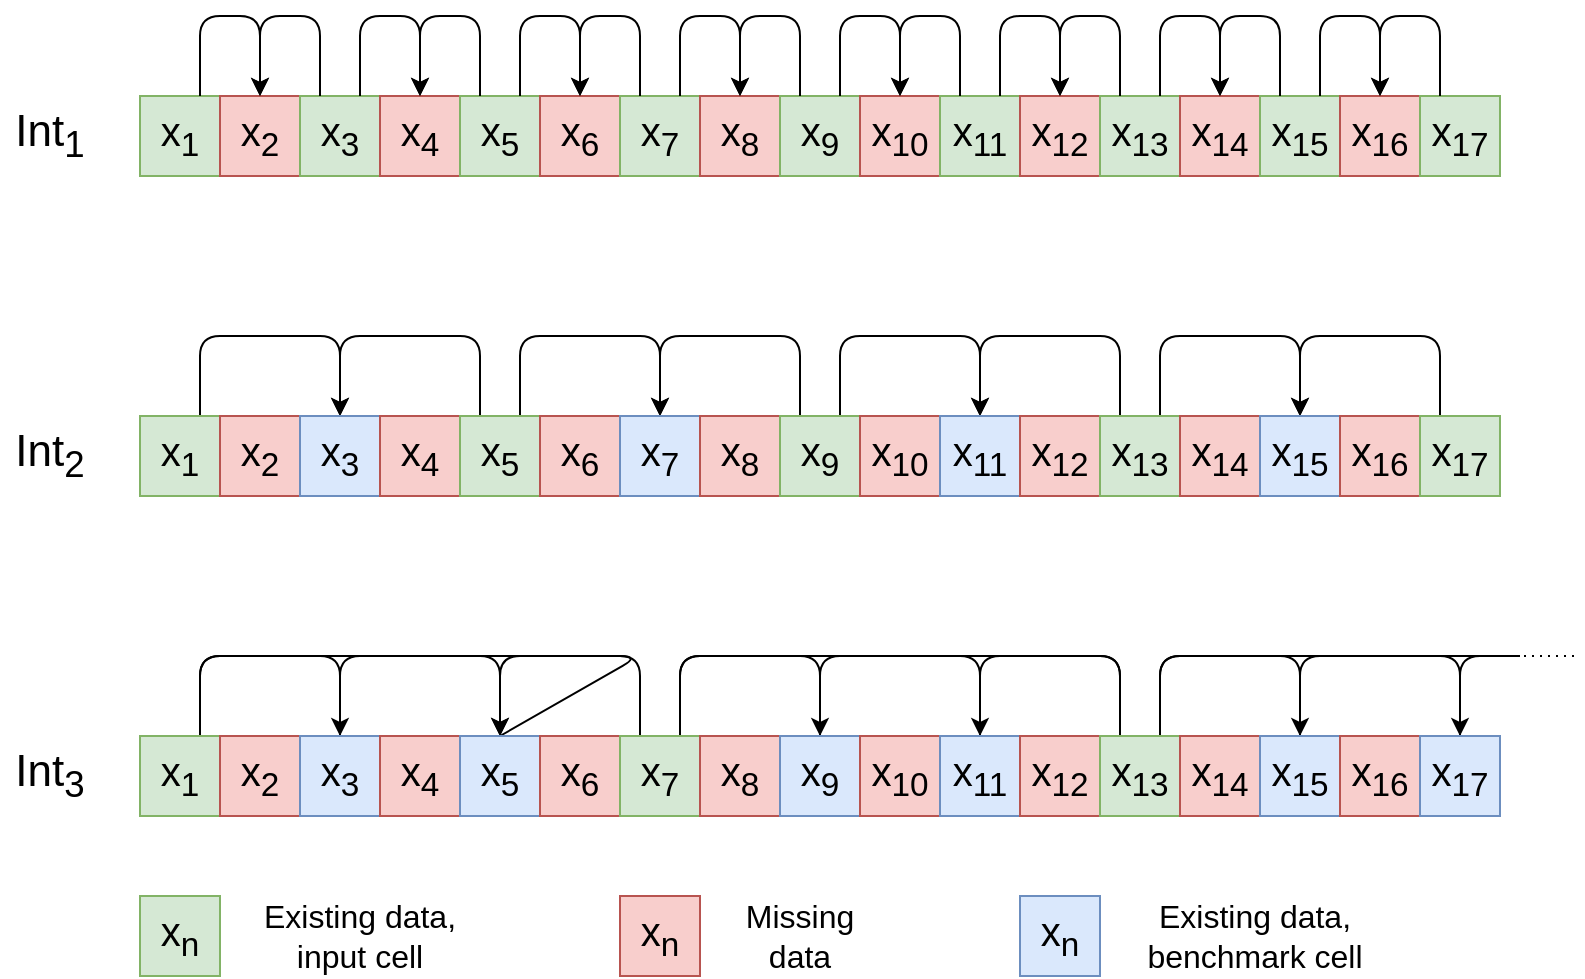 <mxfile version="13.8.6" type="github">
  <diagram id="dp9czsK7ot9Na1DZZS66" name="Page-1">
    <mxGraphModel dx="1185" dy="736" grid="1" gridSize="10" guides="1" tooltips="1" connect="1" arrows="1" fold="1" page="1" pageScale="1" pageWidth="850" pageHeight="1100" math="0" shadow="0">
      <root>
        <mxCell id="0" />
        <mxCell id="1" parent="0" />
        <mxCell id="3GAu-c_WU69IqrAmxZl3-1" value="&lt;font style=&quot;font-size: 20px&quot;&gt;x&lt;sub&gt;1&lt;/sub&gt;&lt;/font&gt;" style="rounded=0;whiteSpace=wrap;html=1;fillColor=#d5e8d4;strokeColor=#82b366;" parent="1" vertex="1">
          <mxGeometry x="80" y="80" width="40" height="40" as="geometry" />
        </mxCell>
        <mxCell id="3GAu-c_WU69IqrAmxZl3-2" value="&lt;font style=&quot;font-size: 20px&quot;&gt;x&lt;sub&gt;2&lt;/sub&gt;&lt;/font&gt;" style="rounded=0;whiteSpace=wrap;html=1;fillColor=#f8cecc;strokeColor=#b85450;" parent="1" vertex="1">
          <mxGeometry x="120" y="80" width="40" height="40" as="geometry" />
        </mxCell>
        <mxCell id="3GAu-c_WU69IqrAmxZl3-3" value="&lt;font style=&quot;font-size: 20px&quot;&gt;x&lt;sub&gt;3&lt;/sub&gt;&lt;/font&gt;" style="rounded=0;whiteSpace=wrap;html=1;fillColor=#d5e8d4;strokeColor=#82b366;" parent="1" vertex="1">
          <mxGeometry x="160" y="80" width="40" height="40" as="geometry" />
        </mxCell>
        <mxCell id="3GAu-c_WU69IqrAmxZl3-4" value="&lt;font style=&quot;font-size: 20px&quot;&gt;x&lt;sub&gt;4&lt;/sub&gt;&lt;/font&gt;" style="rounded=0;whiteSpace=wrap;html=1;fillColor=#f8cecc;strokeColor=#b85450;" parent="1" vertex="1">
          <mxGeometry x="200" y="80" width="40" height="40" as="geometry" />
        </mxCell>
        <mxCell id="3GAu-c_WU69IqrAmxZl3-5" value="&lt;font style=&quot;font-size: 20px&quot;&gt;x&lt;sub&gt;5&lt;/sub&gt;&lt;/font&gt;" style="rounded=0;whiteSpace=wrap;html=1;fillColor=#d5e8d4;strokeColor=#82b366;" parent="1" vertex="1">
          <mxGeometry x="240" y="80" width="40" height="40" as="geometry" />
        </mxCell>
        <mxCell id="3GAu-c_WU69IqrAmxZl3-6" value="&lt;font style=&quot;font-size: 20px&quot;&gt;x&lt;sub&gt;6&lt;/sub&gt;&lt;/font&gt;" style="rounded=0;whiteSpace=wrap;html=1;fillColor=#f8cecc;strokeColor=#b85450;" parent="1" vertex="1">
          <mxGeometry x="280" y="80" width="40" height="40" as="geometry" />
        </mxCell>
        <mxCell id="3GAu-c_WU69IqrAmxZl3-7" value="&lt;font style=&quot;font-size: 20px&quot;&gt;x&lt;sub&gt;7&lt;/sub&gt;&lt;/font&gt;" style="rounded=0;whiteSpace=wrap;html=1;fillColor=#d5e8d4;strokeColor=#82b366;" parent="1" vertex="1">
          <mxGeometry x="320" y="80" width="40" height="40" as="geometry" />
        </mxCell>
        <mxCell id="3GAu-c_WU69IqrAmxZl3-8" value="&lt;font style=&quot;font-size: 20px&quot;&gt;x&lt;sub&gt;8&lt;/sub&gt;&lt;/font&gt;" style="rounded=0;whiteSpace=wrap;html=1;fillColor=#f8cecc;strokeColor=#b85450;" parent="1" vertex="1">
          <mxGeometry x="360" y="80" width="40" height="40" as="geometry" />
        </mxCell>
        <mxCell id="3GAu-c_WU69IqrAmxZl3-9" value="&lt;font style=&quot;font-size: 20px&quot;&gt;x&lt;sub&gt;9&lt;/sub&gt;&lt;/font&gt;" style="rounded=0;whiteSpace=wrap;html=1;fillColor=#d5e8d4;strokeColor=#82b366;" parent="1" vertex="1">
          <mxGeometry x="400" y="80" width="40" height="40" as="geometry" />
        </mxCell>
        <mxCell id="3GAu-c_WU69IqrAmxZl3-10" value="&lt;font style=&quot;font-size: 20px&quot;&gt;x&lt;sub&gt;10&lt;/sub&gt;&lt;/font&gt;" style="rounded=0;whiteSpace=wrap;html=1;fillColor=#f8cecc;strokeColor=#b85450;" parent="1" vertex="1">
          <mxGeometry x="440" y="80" width="40" height="40" as="geometry" />
        </mxCell>
        <mxCell id="3GAu-c_WU69IqrAmxZl3-11" value="&lt;font style=&quot;font-size: 20px&quot;&gt;x&lt;sub&gt;11&lt;/sub&gt;&lt;/font&gt;" style="rounded=0;whiteSpace=wrap;html=1;fillColor=#d5e8d4;strokeColor=#82b366;" parent="1" vertex="1">
          <mxGeometry x="480" y="80" width="40" height="40" as="geometry" />
        </mxCell>
        <mxCell id="3GAu-c_WU69IqrAmxZl3-12" value="&lt;font style=&quot;font-size: 20px&quot;&gt;x&lt;sub&gt;12&lt;/sub&gt;&lt;/font&gt;" style="rounded=0;whiteSpace=wrap;html=1;fillColor=#f8cecc;strokeColor=#b85450;" parent="1" vertex="1">
          <mxGeometry x="520" y="80" width="40" height="40" as="geometry" />
        </mxCell>
        <mxCell id="3GAu-c_WU69IqrAmxZl3-13" value="&lt;font style=&quot;font-size: 20px&quot;&gt;x&lt;sub&gt;13&lt;/sub&gt;&lt;/font&gt;" style="rounded=0;whiteSpace=wrap;html=1;fillColor=#d5e8d4;strokeColor=#82b366;" parent="1" vertex="1">
          <mxGeometry x="560" y="80" width="40" height="40" as="geometry" />
        </mxCell>
        <mxCell id="3GAu-c_WU69IqrAmxZl3-14" value="&lt;font style=&quot;font-size: 20px&quot;&gt;x&lt;sub&gt;14&lt;/sub&gt;&lt;/font&gt;" style="rounded=0;whiteSpace=wrap;html=1;fillColor=#f8cecc;strokeColor=#b85450;" parent="1" vertex="1">
          <mxGeometry x="600" y="80" width="40" height="40" as="geometry" />
        </mxCell>
        <mxCell id="3GAu-c_WU69IqrAmxZl3-15" value="&lt;font style=&quot;font-size: 20px&quot;&gt;x&lt;sub&gt;15&lt;/sub&gt;&lt;/font&gt;" style="rounded=0;whiteSpace=wrap;html=1;fillColor=#d5e8d4;strokeColor=#82b366;" parent="1" vertex="1">
          <mxGeometry x="640" y="80" width="40" height="40" as="geometry" />
        </mxCell>
        <mxCell id="3GAu-c_WU69IqrAmxZl3-20" value="" style="endArrow=classic;startArrow=none;html=1;startFill=0;endFill=1;exitX=0.75;exitY=0;exitDx=0;exitDy=0;" parent="1" source="3GAu-c_WU69IqrAmxZl3-1" edge="1">
          <mxGeometry width="50" height="50" relative="1" as="geometry">
            <mxPoint x="100" y="80" as="sourcePoint" />
            <mxPoint x="140" y="80" as="targetPoint" />
            <Array as="points">
              <mxPoint x="110" y="40" />
              <mxPoint x="140" y="40" />
            </Array>
          </mxGeometry>
        </mxCell>
        <mxCell id="3GAu-c_WU69IqrAmxZl3-21" value="" style="endArrow=none;startArrow=classic;html=1;startFill=1;endFill=0;entryX=0.25;entryY=0;entryDx=0;entryDy=0;" parent="1" target="3GAu-c_WU69IqrAmxZl3-3" edge="1">
          <mxGeometry width="50" height="50" relative="1" as="geometry">
            <mxPoint x="140" y="80" as="sourcePoint" />
            <mxPoint x="180" y="80" as="targetPoint" />
            <Array as="points">
              <mxPoint x="140" y="40" />
              <mxPoint x="170" y="40" />
            </Array>
          </mxGeometry>
        </mxCell>
        <mxCell id="3GAu-c_WU69IqrAmxZl3-22" value="" style="endArrow=classic;startArrow=none;html=1;startFill=0;endFill=1;exitX=0.75;exitY=0;exitDx=0;exitDy=0;" parent="1" edge="1">
          <mxGeometry width="50" height="50" relative="1" as="geometry">
            <mxPoint x="190" y="80" as="sourcePoint" />
            <mxPoint x="220" y="80" as="targetPoint" />
            <Array as="points">
              <mxPoint x="190" y="40" />
              <mxPoint x="220" y="40" />
            </Array>
          </mxGeometry>
        </mxCell>
        <mxCell id="3GAu-c_WU69IqrAmxZl3-23" value="" style="endArrow=none;startArrow=classic;html=1;startFill=1;endFill=0;entryX=0.25;entryY=0;entryDx=0;entryDy=0;" parent="1" edge="1">
          <mxGeometry width="50" height="50" relative="1" as="geometry">
            <mxPoint x="220" y="80" as="sourcePoint" />
            <mxPoint x="250.0" y="80" as="targetPoint" />
            <Array as="points">
              <mxPoint x="220" y="40" />
              <mxPoint x="250" y="40" />
            </Array>
          </mxGeometry>
        </mxCell>
        <mxCell id="3GAu-c_WU69IqrAmxZl3-24" value="" style="endArrow=classic;startArrow=none;html=1;startFill=0;endFill=1;exitX=0.75;exitY=0;exitDx=0;exitDy=0;" parent="1" edge="1">
          <mxGeometry width="50" height="50" relative="1" as="geometry">
            <mxPoint x="270" y="80" as="sourcePoint" />
            <mxPoint x="300" y="80" as="targetPoint" />
            <Array as="points">
              <mxPoint x="270" y="40" />
              <mxPoint x="300" y="40" />
            </Array>
          </mxGeometry>
        </mxCell>
        <mxCell id="3GAu-c_WU69IqrAmxZl3-25" value="" style="endArrow=none;startArrow=classic;html=1;startFill=1;endFill=0;entryX=0.25;entryY=0;entryDx=0;entryDy=0;" parent="1" edge="1">
          <mxGeometry width="50" height="50" relative="1" as="geometry">
            <mxPoint x="300" y="80" as="sourcePoint" />
            <mxPoint x="330.0" y="80" as="targetPoint" />
            <Array as="points">
              <mxPoint x="300" y="40" />
              <mxPoint x="330" y="40" />
            </Array>
          </mxGeometry>
        </mxCell>
        <mxCell id="3GAu-c_WU69IqrAmxZl3-26" value="" style="endArrow=classic;startArrow=none;html=1;startFill=0;endFill=1;exitX=0.75;exitY=0;exitDx=0;exitDy=0;" parent="1" edge="1">
          <mxGeometry width="50" height="50" relative="1" as="geometry">
            <mxPoint x="350" y="80" as="sourcePoint" />
            <mxPoint x="380" y="80" as="targetPoint" />
            <Array as="points">
              <mxPoint x="350" y="40" />
              <mxPoint x="380" y="40" />
            </Array>
          </mxGeometry>
        </mxCell>
        <mxCell id="3GAu-c_WU69IqrAmxZl3-27" value="" style="endArrow=none;startArrow=classic;html=1;startFill=1;endFill=0;entryX=0.25;entryY=0;entryDx=0;entryDy=0;" parent="1" edge="1">
          <mxGeometry width="50" height="50" relative="1" as="geometry">
            <mxPoint x="380" y="80" as="sourcePoint" />
            <mxPoint x="410.0" y="80" as="targetPoint" />
            <Array as="points">
              <mxPoint x="380" y="40" />
              <mxPoint x="410" y="40" />
            </Array>
          </mxGeometry>
        </mxCell>
        <mxCell id="3GAu-c_WU69IqrAmxZl3-28" value="" style="endArrow=classic;startArrow=none;html=1;startFill=0;endFill=1;exitX=0.75;exitY=0;exitDx=0;exitDy=0;" parent="1" edge="1">
          <mxGeometry width="50" height="50" relative="1" as="geometry">
            <mxPoint x="430" y="80" as="sourcePoint" />
            <mxPoint x="460" y="80" as="targetPoint" />
            <Array as="points">
              <mxPoint x="430" y="40" />
              <mxPoint x="460" y="40" />
            </Array>
          </mxGeometry>
        </mxCell>
        <mxCell id="3GAu-c_WU69IqrAmxZl3-29" value="" style="endArrow=none;startArrow=classic;html=1;startFill=1;endFill=0;entryX=0.25;entryY=0;entryDx=0;entryDy=0;" parent="1" edge="1">
          <mxGeometry width="50" height="50" relative="1" as="geometry">
            <mxPoint x="460" y="80" as="sourcePoint" />
            <mxPoint x="490.0" y="80" as="targetPoint" />
            <Array as="points">
              <mxPoint x="460" y="40" />
              <mxPoint x="490" y="40" />
            </Array>
          </mxGeometry>
        </mxCell>
        <mxCell id="3GAu-c_WU69IqrAmxZl3-30" value="" style="endArrow=classic;startArrow=none;html=1;startFill=0;endFill=1;exitX=0.75;exitY=0;exitDx=0;exitDy=0;" parent="1" edge="1">
          <mxGeometry width="50" height="50" relative="1" as="geometry">
            <mxPoint x="510" y="80" as="sourcePoint" />
            <mxPoint x="540" y="80" as="targetPoint" />
            <Array as="points">
              <mxPoint x="510" y="40" />
              <mxPoint x="540" y="40" />
            </Array>
          </mxGeometry>
        </mxCell>
        <mxCell id="3GAu-c_WU69IqrAmxZl3-31" value="" style="endArrow=none;startArrow=classic;html=1;startFill=1;endFill=0;entryX=0.25;entryY=0;entryDx=0;entryDy=0;" parent="1" edge="1">
          <mxGeometry width="50" height="50" relative="1" as="geometry">
            <mxPoint x="540" y="80" as="sourcePoint" />
            <mxPoint x="570" y="80" as="targetPoint" />
            <Array as="points">
              <mxPoint x="540" y="40" />
              <mxPoint x="570" y="40" />
            </Array>
          </mxGeometry>
        </mxCell>
        <mxCell id="3GAu-c_WU69IqrAmxZl3-32" value="" style="endArrow=classic;startArrow=none;html=1;startFill=0;endFill=1;exitX=0.75;exitY=0;exitDx=0;exitDy=0;" parent="1" edge="1">
          <mxGeometry width="50" height="50" relative="1" as="geometry">
            <mxPoint x="590" y="80" as="sourcePoint" />
            <mxPoint x="620" y="80" as="targetPoint" />
            <Array as="points">
              <mxPoint x="590" y="40" />
              <mxPoint x="620" y="40" />
            </Array>
          </mxGeometry>
        </mxCell>
        <mxCell id="3GAu-c_WU69IqrAmxZl3-33" value="" style="endArrow=none;startArrow=classic;html=1;startFill=1;endFill=0;entryX=0.25;entryY=0;entryDx=0;entryDy=0;" parent="1" edge="1">
          <mxGeometry width="50" height="50" relative="1" as="geometry">
            <mxPoint x="620" y="80" as="sourcePoint" />
            <mxPoint x="650" y="80" as="targetPoint" />
            <Array as="points">
              <mxPoint x="620" y="40" />
              <mxPoint x="650" y="40" />
            </Array>
          </mxGeometry>
        </mxCell>
        <mxCell id="3GAu-c_WU69IqrAmxZl3-42" value="&lt;font style=&quot;font-size: 20px&quot;&gt;x&lt;sub&gt;16&lt;/sub&gt;&lt;/font&gt;" style="rounded=0;whiteSpace=wrap;html=1;fillColor=#f8cecc;strokeColor=#b85450;" parent="1" vertex="1">
          <mxGeometry x="680" y="80" width="40" height="40" as="geometry" />
        </mxCell>
        <mxCell id="3GAu-c_WU69IqrAmxZl3-44" value="&lt;font style=&quot;font-size: 20px&quot;&gt;x&lt;sub&gt;17&lt;/sub&gt;&lt;/font&gt;" style="rounded=0;whiteSpace=wrap;html=1;fillColor=#d5e8d4;strokeColor=#82b366;" parent="1" vertex="1">
          <mxGeometry x="720" y="80" width="40" height="40" as="geometry" />
        </mxCell>
        <mxCell id="3GAu-c_WU69IqrAmxZl3-45" value="" style="endArrow=classic;startArrow=none;html=1;startFill=0;endFill=1;exitX=0.75;exitY=0;exitDx=0;exitDy=0;" parent="1" edge="1">
          <mxGeometry width="50" height="50" relative="1" as="geometry">
            <mxPoint x="670" y="80" as="sourcePoint" />
            <mxPoint x="700" y="80" as="targetPoint" />
            <Array as="points">
              <mxPoint x="670" y="40" />
              <mxPoint x="700" y="40" />
            </Array>
          </mxGeometry>
        </mxCell>
        <mxCell id="3GAu-c_WU69IqrAmxZl3-46" value="" style="endArrow=none;startArrow=classic;html=1;startFill=1;endFill=0;entryX=0.25;entryY=0;entryDx=0;entryDy=0;" parent="1" edge="1">
          <mxGeometry width="50" height="50" relative="1" as="geometry">
            <mxPoint x="700" y="80" as="sourcePoint" />
            <mxPoint x="730" y="80" as="targetPoint" />
            <Array as="points">
              <mxPoint x="700" y="40" />
              <mxPoint x="730" y="40" />
            </Array>
          </mxGeometry>
        </mxCell>
        <mxCell id="3GAu-c_WU69IqrAmxZl3-85" value="" style="endArrow=classic;startArrow=none;html=1;startFill=0;endFill=1;exitX=0.75;exitY=0;exitDx=0;exitDy=0;entryX=0.5;entryY=0;entryDx=0;entryDy=0;" parent="1" edge="1">
          <mxGeometry width="50" height="50" relative="1" as="geometry">
            <mxPoint x="110" y="240" as="sourcePoint" />
            <mxPoint x="180" y="240" as="targetPoint" />
            <Array as="points">
              <mxPoint x="110" y="200" />
              <mxPoint x="180" y="200" />
            </Array>
          </mxGeometry>
        </mxCell>
        <mxCell id="3GAu-c_WU69IqrAmxZl3-86" value="" style="endArrow=none;startArrow=classic;html=1;startFill=1;endFill=0;entryX=0.25;entryY=0;entryDx=0;entryDy=0;exitX=0.5;exitY=0;exitDx=0;exitDy=0;" parent="1" edge="1">
          <mxGeometry width="50" height="50" relative="1" as="geometry">
            <mxPoint x="180" y="240" as="sourcePoint" />
            <mxPoint x="250" y="240" as="targetPoint" />
            <Array as="points">
              <mxPoint x="180" y="200" />
              <mxPoint x="250" y="200" />
            </Array>
          </mxGeometry>
        </mxCell>
        <mxCell id="3GAu-c_WU69IqrAmxZl3-87" value="" style="endArrow=classic;startArrow=none;html=1;startFill=0;endFill=1;exitX=0.75;exitY=0;exitDx=0;exitDy=0;entryX=0.5;entryY=0;entryDx=0;entryDy=0;" parent="1" edge="1">
          <mxGeometry width="50" height="50" relative="1" as="geometry">
            <mxPoint x="270" y="240" as="sourcePoint" />
            <mxPoint x="340" y="240" as="targetPoint" />
            <Array as="points">
              <mxPoint x="270" y="200" />
              <mxPoint x="340" y="200" />
            </Array>
          </mxGeometry>
        </mxCell>
        <mxCell id="3GAu-c_WU69IqrAmxZl3-88" value="" style="endArrow=none;startArrow=classic;html=1;startFill=1;endFill=0;entryX=0.25;entryY=0;entryDx=0;entryDy=0;exitX=0.5;exitY=0;exitDx=0;exitDy=0;" parent="1" edge="1">
          <mxGeometry width="50" height="50" relative="1" as="geometry">
            <mxPoint x="340" y="240" as="sourcePoint" />
            <mxPoint x="410" y="240" as="targetPoint" />
            <Array as="points">
              <mxPoint x="340" y="200" />
              <mxPoint x="410" y="200" />
            </Array>
          </mxGeometry>
        </mxCell>
        <mxCell id="3GAu-c_WU69IqrAmxZl3-89" value="" style="endArrow=classic;startArrow=none;html=1;startFill=0;endFill=1;exitX=0.75;exitY=0;exitDx=0;exitDy=0;entryX=0.5;entryY=0;entryDx=0;entryDy=0;" parent="1" edge="1">
          <mxGeometry width="50" height="50" relative="1" as="geometry">
            <mxPoint x="430" y="240" as="sourcePoint" />
            <mxPoint x="500" y="240" as="targetPoint" />
            <Array as="points">
              <mxPoint x="430" y="200" />
              <mxPoint x="500" y="200" />
            </Array>
          </mxGeometry>
        </mxCell>
        <mxCell id="3GAu-c_WU69IqrAmxZl3-90" value="" style="endArrow=none;startArrow=classic;html=1;startFill=1;endFill=0;entryX=0.25;entryY=0;entryDx=0;entryDy=0;exitX=0.5;exitY=0;exitDx=0;exitDy=0;" parent="1" edge="1">
          <mxGeometry width="50" height="50" relative="1" as="geometry">
            <mxPoint x="500" y="240" as="sourcePoint" />
            <mxPoint x="570" y="240" as="targetPoint" />
            <Array as="points">
              <mxPoint x="500" y="200" />
              <mxPoint x="570" y="200" />
            </Array>
          </mxGeometry>
        </mxCell>
        <mxCell id="3GAu-c_WU69IqrAmxZl3-91" value="" style="endArrow=classic;startArrow=none;html=1;startFill=0;endFill=1;exitX=0.75;exitY=0;exitDx=0;exitDy=0;entryX=0.5;entryY=0;entryDx=0;entryDy=0;" parent="1" edge="1">
          <mxGeometry width="50" height="50" relative="1" as="geometry">
            <mxPoint x="590" y="240" as="sourcePoint" />
            <mxPoint x="660" y="240" as="targetPoint" />
            <Array as="points">
              <mxPoint x="590" y="200" />
              <mxPoint x="660" y="200" />
            </Array>
          </mxGeometry>
        </mxCell>
        <mxCell id="3GAu-c_WU69IqrAmxZl3-92" value="" style="endArrow=none;startArrow=classic;html=1;startFill=1;endFill=0;entryX=0.25;entryY=0;entryDx=0;entryDy=0;exitX=0.5;exitY=0;exitDx=0;exitDy=0;" parent="1" edge="1">
          <mxGeometry width="50" height="50" relative="1" as="geometry">
            <mxPoint x="660" y="240" as="sourcePoint" />
            <mxPoint x="730" y="240" as="targetPoint" />
            <Array as="points">
              <mxPoint x="660" y="200" />
              <mxPoint x="730" y="200" />
            </Array>
          </mxGeometry>
        </mxCell>
        <mxCell id="3GAu-c_WU69IqrAmxZl3-116" value="" style="endArrow=classic;startArrow=none;html=1;startFill=0;endFill=1;exitX=0.75;exitY=0;exitDx=0;exitDy=0;entryX=0.5;entryY=0;entryDx=0;entryDy=0;" parent="1" edge="1">
          <mxGeometry width="50" height="50" relative="1" as="geometry">
            <mxPoint x="110" y="400" as="sourcePoint" />
            <mxPoint x="180" y="400" as="targetPoint" />
            <Array as="points">
              <mxPoint x="110" y="360" />
              <mxPoint x="180" y="360" />
            </Array>
          </mxGeometry>
        </mxCell>
        <mxCell id="3GAu-c_WU69IqrAmxZl3-117" value="" style="endArrow=none;startArrow=classic;html=1;startFill=1;endFill=0;entryX=0.25;entryY=0;entryDx=0;entryDy=0;exitX=0.5;exitY=0;exitDx=0;exitDy=0;" parent="1" target="3GAu-c_WU69IqrAmxZl3-105" edge="1">
          <mxGeometry width="50" height="50" relative="1" as="geometry">
            <mxPoint x="260" y="400" as="sourcePoint" />
            <mxPoint x="260" y="400" as="targetPoint" />
            <Array as="points">
              <mxPoint x="260" y="360" />
              <mxPoint x="330" y="360" />
            </Array>
          </mxGeometry>
        </mxCell>
        <mxCell id="3GAu-c_WU69IqrAmxZl3-130" value="" style="endArrow=none;startArrow=none;html=1;startFill=0;endFill=0;entryX=0.25;entryY=0;entryDx=0;entryDy=0;" parent="1" edge="1">
          <mxGeometry width="50" height="50" relative="1" as="geometry">
            <mxPoint x="180" y="400" as="sourcePoint" />
            <mxPoint x="330.0" y="400" as="targetPoint" />
            <Array as="points">
              <mxPoint x="180" y="360" />
              <mxPoint x="330" y="360" />
            </Array>
          </mxGeometry>
        </mxCell>
        <mxCell id="3GAu-c_WU69IqrAmxZl3-131" value="" style="endArrow=classic;startArrow=none;html=1;startFill=0;endFill=1;entryX=0.25;entryY=0;entryDx=0;entryDy=0;" parent="1" edge="1">
          <mxGeometry width="50" height="50" relative="1" as="geometry">
            <mxPoint x="110" y="400" as="sourcePoint" />
            <mxPoint x="260.0" y="400" as="targetPoint" />
            <Array as="points">
              <mxPoint x="110" y="360" />
              <mxPoint x="260" y="360" />
            </Array>
          </mxGeometry>
        </mxCell>
        <mxCell id="3GAu-c_WU69IqrAmxZl3-132" value="" style="endArrow=classic;startArrow=none;html=1;startFill=0;endFill=1;exitX=0.75;exitY=0;exitDx=0;exitDy=0;entryX=0.5;entryY=0;entryDx=0;entryDy=0;" parent="1" edge="1">
          <mxGeometry width="50" height="50" relative="1" as="geometry">
            <mxPoint x="350" y="400" as="sourcePoint" />
            <mxPoint x="420" y="400" as="targetPoint" />
            <Array as="points">
              <mxPoint x="350" y="360" />
              <mxPoint x="420" y="360" />
            </Array>
          </mxGeometry>
        </mxCell>
        <mxCell id="3GAu-c_WU69IqrAmxZl3-133" value="" style="endArrow=none;startArrow=classic;html=1;startFill=1;endFill=0;entryX=0.25;entryY=0;entryDx=0;entryDy=0;exitX=0.5;exitY=0;exitDx=0;exitDy=0;" parent="1" edge="1">
          <mxGeometry width="50" height="50" relative="1" as="geometry">
            <mxPoint x="500" y="400" as="sourcePoint" />
            <mxPoint x="570" y="400" as="targetPoint" />
            <Array as="points">
              <mxPoint x="500" y="360" />
              <mxPoint x="570" y="360" />
            </Array>
          </mxGeometry>
        </mxCell>
        <mxCell id="3GAu-c_WU69IqrAmxZl3-134" value="" style="endArrow=none;startArrow=none;html=1;startFill=0;endFill=0;entryX=0.25;entryY=0;entryDx=0;entryDy=0;" parent="1" edge="1">
          <mxGeometry width="50" height="50" relative="1" as="geometry">
            <mxPoint x="420" y="400" as="sourcePoint" />
            <mxPoint x="570" y="400" as="targetPoint" />
            <Array as="points">
              <mxPoint x="420" y="360" />
              <mxPoint x="570" y="360" />
            </Array>
          </mxGeometry>
        </mxCell>
        <mxCell id="3GAu-c_WU69IqrAmxZl3-135" value="" style="endArrow=none;startArrow=none;html=1;startFill=0;endFill=0;entryX=0.25;entryY=0;entryDx=0;entryDy=0;" parent="1" edge="1">
          <mxGeometry width="50" height="50" relative="1" as="geometry">
            <mxPoint x="350" y="400" as="sourcePoint" />
            <mxPoint x="500" y="400" as="targetPoint" />
            <Array as="points">
              <mxPoint x="350" y="360" />
              <mxPoint x="500" y="360" />
            </Array>
          </mxGeometry>
        </mxCell>
        <mxCell id="3GAu-c_WU69IqrAmxZl3-136" value="" style="endArrow=classic;startArrow=none;html=1;startFill=0;endFill=1;exitX=0.75;exitY=0;exitDx=0;exitDy=0;entryX=0.5;entryY=0;entryDx=0;entryDy=0;" parent="1" edge="1">
          <mxGeometry width="50" height="50" relative="1" as="geometry">
            <mxPoint x="590" y="400" as="sourcePoint" />
            <mxPoint x="660" y="400" as="targetPoint" />
            <Array as="points">
              <mxPoint x="590" y="360" />
              <mxPoint x="660" y="360" />
            </Array>
          </mxGeometry>
        </mxCell>
        <mxCell id="3GAu-c_WU69IqrAmxZl3-137" value="" style="endArrow=none;startArrow=classic;html=1;startFill=1;endFill=0;exitX=0.5;exitY=0;exitDx=0;exitDy=0;" parent="1" edge="1">
          <mxGeometry width="50" height="50" relative="1" as="geometry">
            <mxPoint x="740" y="400" as="sourcePoint" />
            <mxPoint x="770" y="360" as="targetPoint" />
            <Array as="points">
              <mxPoint x="740" y="360" />
            </Array>
          </mxGeometry>
        </mxCell>
        <mxCell id="3GAu-c_WU69IqrAmxZl3-138" value="" style="endArrow=none;startArrow=none;html=1;startFill=0;endFill=0;" parent="1" edge="1">
          <mxGeometry width="50" height="50" relative="1" as="geometry">
            <mxPoint x="660" y="400" as="sourcePoint" />
            <mxPoint x="770" y="360" as="targetPoint" />
            <Array as="points">
              <mxPoint x="660" y="360" />
            </Array>
          </mxGeometry>
        </mxCell>
        <mxCell id="3GAu-c_WU69IqrAmxZl3-139" value="" style="endArrow=none;startArrow=none;html=1;startFill=0;endFill=0;entryX=0.25;entryY=0;entryDx=0;entryDy=0;" parent="1" edge="1">
          <mxGeometry width="50" height="50" relative="1" as="geometry">
            <mxPoint x="590" y="400" as="sourcePoint" />
            <mxPoint x="740" y="400" as="targetPoint" />
            <Array as="points">
              <mxPoint x="590" y="360" />
              <mxPoint x="740" y="360" />
            </Array>
          </mxGeometry>
        </mxCell>
        <mxCell id="3GAu-c_WU69IqrAmxZl3-140" value="" style="endArrow=none;dashed=1;html=1;dashPattern=1 3;strokeWidth=1;" parent="1" edge="1">
          <mxGeometry width="50" height="50" relative="1" as="geometry">
            <mxPoint x="760" y="360" as="sourcePoint" />
            <mxPoint x="800" y="360" as="targetPoint" />
          </mxGeometry>
        </mxCell>
        <mxCell id="3GAu-c_WU69IqrAmxZl3-162" value="&lt;font style=&quot;font-size: 22px&quot;&gt;Int&lt;sub&gt;1&lt;/sub&gt;&lt;/font&gt;" style="text;html=1;strokeColor=none;fillColor=none;align=center;verticalAlign=middle;whiteSpace=wrap;rounded=0;" parent="1" vertex="1">
          <mxGeometry x="10" y="90" width="50" height="20" as="geometry" />
        </mxCell>
        <mxCell id="3GAu-c_WU69IqrAmxZl3-164" value="&lt;font style=&quot;font-size: 22px&quot;&gt;Int&lt;sub&gt;2&lt;/sub&gt;&lt;/font&gt;" style="text;html=1;strokeColor=none;fillColor=none;align=center;verticalAlign=middle;whiteSpace=wrap;rounded=0;" parent="1" vertex="1">
          <mxGeometry x="10" y="250" width="50" height="20" as="geometry" />
        </mxCell>
        <mxCell id="3GAu-c_WU69IqrAmxZl3-166" value="&lt;font style=&quot;font-size: 22px&quot;&gt;Int&lt;sub&gt;3&lt;/sub&gt;&lt;/font&gt;" style="text;html=1;strokeColor=none;fillColor=none;align=center;verticalAlign=middle;whiteSpace=wrap;rounded=0;" parent="1" vertex="1">
          <mxGeometry x="10" y="410" width="50" height="20" as="geometry" />
        </mxCell>
        <mxCell id="3GAu-c_WU69IqrAmxZl3-168" value="&lt;font style=&quot;font-size: 20px&quot;&gt;x&lt;sub&gt;n&lt;/sub&gt;&lt;/font&gt;" style="rounded=0;whiteSpace=wrap;html=1;fillColor=#d5e8d4;strokeColor=#82b366;" parent="1" vertex="1">
          <mxGeometry x="80" y="480" width="40" height="40" as="geometry" />
        </mxCell>
        <mxCell id="3GAu-c_WU69IqrAmxZl3-169" value="&lt;font style=&quot;font-size: 20px&quot;&gt;x&lt;sub&gt;n&lt;/sub&gt;&lt;/font&gt;" style="rounded=0;whiteSpace=wrap;html=1;fillColor=#f8cecc;strokeColor=#b85450;" parent="1" vertex="1">
          <mxGeometry x="320" y="480" width="40" height="40" as="geometry" />
        </mxCell>
        <mxCell id="3GAu-c_WU69IqrAmxZl3-170" value="&lt;font style=&quot;font-size: 20px&quot;&gt;x&lt;sub&gt;n&lt;/sub&gt;&lt;/font&gt;" style="rounded=0;whiteSpace=wrap;html=1;fillColor=#dae8fc;strokeColor=#6c8ebf;" parent="1" vertex="1">
          <mxGeometry x="520" y="480" width="40" height="40" as="geometry" />
        </mxCell>
        <mxCell id="3GAu-c_WU69IqrAmxZl3-171" value="&lt;font style=&quot;font-size: 16px&quot;&gt;Existing data, input cell&lt;/font&gt;" style="text;html=1;strokeColor=none;fillColor=none;align=center;verticalAlign=middle;whiteSpace=wrap;rounded=0;" parent="1" vertex="1">
          <mxGeometry x="130" y="490" width="120" height="20" as="geometry" />
        </mxCell>
        <mxCell id="3GAu-c_WU69IqrAmxZl3-172" value="&lt;font style=&quot;font-size: 16px&quot;&gt;Missing data&lt;/font&gt;" style="text;html=1;strokeColor=none;fillColor=none;align=center;verticalAlign=middle;whiteSpace=wrap;rounded=0;" parent="1" vertex="1">
          <mxGeometry x="370" y="490" width="80" height="20" as="geometry" />
        </mxCell>
        <mxCell id="3GAu-c_WU69IqrAmxZl3-173" value="&lt;font style=&quot;font-size: 16px&quot;&gt;Existing data, benchmark cell&lt;/font&gt;" style="text;html=1;strokeColor=none;fillColor=none;align=center;verticalAlign=middle;whiteSpace=wrap;rounded=0;" parent="1" vertex="1">
          <mxGeometry x="575" y="490" width="125" height="20" as="geometry" />
        </mxCell>
        <mxCell id="sTP1atGvFCKfAHe-mwoH-1" value="&lt;font style=&quot;font-size: 20px&quot;&gt;x&lt;sub&gt;1&lt;/sub&gt;&lt;/font&gt;" style="rounded=0;whiteSpace=wrap;html=1;fillColor=#d5e8d4;strokeColor=#82b366;" vertex="1" parent="1">
          <mxGeometry x="80" y="240" width="40" height="40" as="geometry" />
        </mxCell>
        <mxCell id="sTP1atGvFCKfAHe-mwoH-2" value="&lt;font style=&quot;font-size: 20px&quot;&gt;x&lt;sub&gt;2&lt;/sub&gt;&lt;/font&gt;" style="rounded=0;whiteSpace=wrap;html=1;fillColor=#f8cecc;strokeColor=#b85450;" vertex="1" parent="1">
          <mxGeometry x="120" y="240" width="40" height="40" as="geometry" />
        </mxCell>
        <mxCell id="sTP1atGvFCKfAHe-mwoH-3" value="&lt;font style=&quot;font-size: 20px&quot;&gt;x&lt;sub&gt;3&lt;/sub&gt;&lt;/font&gt;" style="rounded=0;whiteSpace=wrap;html=1;fillColor=#dae8fc;strokeColor=#6c8ebf;" vertex="1" parent="1">
          <mxGeometry x="160" y="240" width="40" height="40" as="geometry" />
        </mxCell>
        <mxCell id="sTP1atGvFCKfAHe-mwoH-4" value="&lt;font style=&quot;font-size: 20px&quot;&gt;x&lt;sub&gt;4&lt;/sub&gt;&lt;/font&gt;" style="rounded=0;whiteSpace=wrap;html=1;fillColor=#f8cecc;strokeColor=#b85450;" vertex="1" parent="1">
          <mxGeometry x="200" y="240" width="40" height="40" as="geometry" />
        </mxCell>
        <mxCell id="sTP1atGvFCKfAHe-mwoH-5" value="&lt;font style=&quot;font-size: 20px&quot;&gt;x&lt;sub&gt;5&lt;/sub&gt;&lt;/font&gt;" style="rounded=0;whiteSpace=wrap;html=1;fillColor=#d5e8d4;strokeColor=#82b366;" vertex="1" parent="1">
          <mxGeometry x="240" y="240" width="40" height="40" as="geometry" />
        </mxCell>
        <mxCell id="sTP1atGvFCKfAHe-mwoH-6" value="&lt;font style=&quot;font-size: 20px&quot;&gt;x&lt;sub&gt;6&lt;/sub&gt;&lt;/font&gt;" style="rounded=0;whiteSpace=wrap;html=1;fillColor=#f8cecc;strokeColor=#b85450;" vertex="1" parent="1">
          <mxGeometry x="280" y="240" width="40" height="40" as="geometry" />
        </mxCell>
        <mxCell id="sTP1atGvFCKfAHe-mwoH-7" value="&lt;font style=&quot;font-size: 20px&quot;&gt;x&lt;sub&gt;7&lt;/sub&gt;&lt;/font&gt;" style="rounded=0;whiteSpace=wrap;html=1;fillColor=#dae8fc;strokeColor=#6c8ebf;" vertex="1" parent="1">
          <mxGeometry x="320" y="240" width="40" height="40" as="geometry" />
        </mxCell>
        <mxCell id="sTP1atGvFCKfAHe-mwoH-8" value="&lt;font style=&quot;font-size: 20px&quot;&gt;x&lt;sub&gt;8&lt;/sub&gt;&lt;/font&gt;" style="rounded=0;whiteSpace=wrap;html=1;fillColor=#f8cecc;strokeColor=#b85450;" vertex="1" parent="1">
          <mxGeometry x="360" y="240" width="40" height="40" as="geometry" />
        </mxCell>
        <mxCell id="sTP1atGvFCKfAHe-mwoH-9" value="&lt;font style=&quot;font-size: 20px&quot;&gt;x&lt;sub&gt;9&lt;/sub&gt;&lt;/font&gt;" style="rounded=0;whiteSpace=wrap;html=1;fillColor=#d5e8d4;strokeColor=#82b366;" vertex="1" parent="1">
          <mxGeometry x="400" y="240" width="40" height="40" as="geometry" />
        </mxCell>
        <mxCell id="sTP1atGvFCKfAHe-mwoH-10" value="&lt;font style=&quot;font-size: 20px&quot;&gt;x&lt;sub&gt;10&lt;/sub&gt;&lt;/font&gt;" style="rounded=0;whiteSpace=wrap;html=1;fillColor=#f8cecc;strokeColor=#b85450;" vertex="1" parent="1">
          <mxGeometry x="440" y="240" width="40" height="40" as="geometry" />
        </mxCell>
        <mxCell id="sTP1atGvFCKfAHe-mwoH-11" value="&lt;font style=&quot;font-size: 20px&quot;&gt;x&lt;sub&gt;11&lt;/sub&gt;&lt;/font&gt;" style="rounded=0;whiteSpace=wrap;html=1;fillColor=#dae8fc;strokeColor=#6c8ebf;" vertex="1" parent="1">
          <mxGeometry x="480" y="240" width="40" height="40" as="geometry" />
        </mxCell>
        <mxCell id="sTP1atGvFCKfAHe-mwoH-12" value="&lt;font style=&quot;font-size: 20px&quot;&gt;x&lt;sub&gt;12&lt;/sub&gt;&lt;/font&gt;" style="rounded=0;whiteSpace=wrap;html=1;fillColor=#f8cecc;strokeColor=#b85450;" vertex="1" parent="1">
          <mxGeometry x="520" y="240" width="40" height="40" as="geometry" />
        </mxCell>
        <mxCell id="sTP1atGvFCKfAHe-mwoH-13" value="&lt;font style=&quot;font-size: 20px&quot;&gt;x&lt;sub&gt;13&lt;/sub&gt;&lt;/font&gt;" style="rounded=0;whiteSpace=wrap;html=1;fillColor=#d5e8d4;strokeColor=#82b366;" vertex="1" parent="1">
          <mxGeometry x="560" y="240" width="40" height="40" as="geometry" />
        </mxCell>
        <mxCell id="sTP1atGvFCKfAHe-mwoH-14" value="&lt;font style=&quot;font-size: 20px&quot;&gt;x&lt;sub&gt;14&lt;/sub&gt;&lt;/font&gt;" style="rounded=0;whiteSpace=wrap;html=1;fillColor=#f8cecc;strokeColor=#b85450;" vertex="1" parent="1">
          <mxGeometry x="600" y="240" width="40" height="40" as="geometry" />
        </mxCell>
        <mxCell id="sTP1atGvFCKfAHe-mwoH-15" value="&lt;font style=&quot;font-size: 20px&quot;&gt;x&lt;sub&gt;15&lt;/sub&gt;&lt;/font&gt;" style="rounded=0;whiteSpace=wrap;html=1;fillColor=#dae8fc;strokeColor=#6c8ebf;" vertex="1" parent="1">
          <mxGeometry x="640" y="240" width="40" height="40" as="geometry" />
        </mxCell>
        <mxCell id="sTP1atGvFCKfAHe-mwoH-16" value="&lt;font style=&quot;font-size: 20px&quot;&gt;x&lt;sub&gt;16&lt;/sub&gt;&lt;/font&gt;" style="rounded=0;whiteSpace=wrap;html=1;fillColor=#f8cecc;strokeColor=#b85450;" vertex="1" parent="1">
          <mxGeometry x="680" y="240" width="40" height="40" as="geometry" />
        </mxCell>
        <mxCell id="sTP1atGvFCKfAHe-mwoH-17" value="&lt;font style=&quot;font-size: 20px&quot;&gt;x&lt;sub&gt;17&lt;/sub&gt;&lt;/font&gt;" style="rounded=0;whiteSpace=wrap;html=1;fillColor=#d5e8d4;strokeColor=#82b366;" vertex="1" parent="1">
          <mxGeometry x="720" y="240" width="40" height="40" as="geometry" />
        </mxCell>
        <mxCell id="sTP1atGvFCKfAHe-mwoH-18" value="&lt;font style=&quot;font-size: 20px&quot;&gt;x&lt;sub&gt;1&lt;/sub&gt;&lt;/font&gt;" style="rounded=0;whiteSpace=wrap;html=1;fillColor=#d5e8d4;strokeColor=#82b366;" vertex="1" parent="1">
          <mxGeometry x="80" y="400" width="40" height="40" as="geometry" />
        </mxCell>
        <mxCell id="sTP1atGvFCKfAHe-mwoH-19" value="&lt;font style=&quot;font-size: 20px&quot;&gt;x&lt;sub&gt;2&lt;/sub&gt;&lt;/font&gt;" style="rounded=0;whiteSpace=wrap;html=1;fillColor=#f8cecc;strokeColor=#b85450;" vertex="1" parent="1">
          <mxGeometry x="120" y="400" width="40" height="40" as="geometry" />
        </mxCell>
        <mxCell id="sTP1atGvFCKfAHe-mwoH-20" value="&lt;font style=&quot;font-size: 20px&quot;&gt;x&lt;sub&gt;3&lt;/sub&gt;&lt;/font&gt;" style="rounded=0;whiteSpace=wrap;html=1;fillColor=#dae8fc;strokeColor=#6c8ebf;" vertex="1" parent="1">
          <mxGeometry x="160" y="400" width="40" height="40" as="geometry" />
        </mxCell>
        <mxCell id="sTP1atGvFCKfAHe-mwoH-21" value="&lt;font style=&quot;font-size: 20px&quot;&gt;x&lt;sub&gt;4&lt;/sub&gt;&lt;/font&gt;" style="rounded=0;whiteSpace=wrap;html=1;fillColor=#f8cecc;strokeColor=#b85450;" vertex="1" parent="1">
          <mxGeometry x="200" y="400" width="40" height="40" as="geometry" />
        </mxCell>
        <mxCell id="sTP1atGvFCKfAHe-mwoH-22" value="&lt;font style=&quot;font-size: 20px&quot;&gt;x&lt;sub&gt;5&lt;/sub&gt;&lt;/font&gt;" style="rounded=0;whiteSpace=wrap;html=1;fillColor=#dae8fc;strokeColor=#6c8ebf;" vertex="1" parent="1">
          <mxGeometry x="240" y="400" width="40" height="40" as="geometry" />
        </mxCell>
        <mxCell id="sTP1atGvFCKfAHe-mwoH-23" value="&lt;font style=&quot;font-size: 20px&quot;&gt;x&lt;sub&gt;6&lt;/sub&gt;&lt;/font&gt;" style="rounded=0;whiteSpace=wrap;html=1;fillColor=#f8cecc;strokeColor=#b85450;" vertex="1" parent="1">
          <mxGeometry x="280" y="400" width="40" height="40" as="geometry" />
        </mxCell>
        <mxCell id="sTP1atGvFCKfAHe-mwoH-24" value="&lt;font style=&quot;font-size: 20px&quot;&gt;x&lt;sub&gt;7&lt;/sub&gt;&lt;/font&gt;" style="rounded=0;whiteSpace=wrap;html=1;fillColor=#d5e8d4;strokeColor=#82b366;" vertex="1" parent="1">
          <mxGeometry x="320" y="400" width="40" height="40" as="geometry" />
        </mxCell>
        <mxCell id="sTP1atGvFCKfAHe-mwoH-25" value="&lt;font style=&quot;font-size: 20px&quot;&gt;x&lt;sub&gt;8&lt;/sub&gt;&lt;/font&gt;" style="rounded=0;whiteSpace=wrap;html=1;fillColor=#f8cecc;strokeColor=#b85450;" vertex="1" parent="1">
          <mxGeometry x="360" y="400" width="40" height="40" as="geometry" />
        </mxCell>
        <mxCell id="sTP1atGvFCKfAHe-mwoH-26" value="&lt;font style=&quot;font-size: 20px&quot;&gt;x&lt;sub&gt;9&lt;/sub&gt;&lt;/font&gt;" style="rounded=0;whiteSpace=wrap;html=1;fillColor=#dae8fc;strokeColor=#6c8ebf;" vertex="1" parent="1">
          <mxGeometry x="400" y="400" width="40" height="40" as="geometry" />
        </mxCell>
        <mxCell id="sTP1atGvFCKfAHe-mwoH-27" value="&lt;font style=&quot;font-size: 20px&quot;&gt;x&lt;sub&gt;10&lt;/sub&gt;&lt;/font&gt;" style="rounded=0;whiteSpace=wrap;html=1;fillColor=#f8cecc;strokeColor=#b85450;" vertex="1" parent="1">
          <mxGeometry x="440" y="400" width="40" height="40" as="geometry" />
        </mxCell>
        <mxCell id="sTP1atGvFCKfAHe-mwoH-28" value="&lt;font style=&quot;font-size: 20px&quot;&gt;x&lt;sub&gt;11&lt;/sub&gt;&lt;/font&gt;" style="rounded=0;whiteSpace=wrap;html=1;fillColor=#dae8fc;strokeColor=#6c8ebf;" vertex="1" parent="1">
          <mxGeometry x="480" y="400" width="40" height="40" as="geometry" />
        </mxCell>
        <mxCell id="sTP1atGvFCKfAHe-mwoH-29" value="&lt;font style=&quot;font-size: 20px&quot;&gt;x&lt;sub&gt;12&lt;/sub&gt;&lt;/font&gt;" style="rounded=0;whiteSpace=wrap;html=1;fillColor=#f8cecc;strokeColor=#b85450;" vertex="1" parent="1">
          <mxGeometry x="520" y="400" width="40" height="40" as="geometry" />
        </mxCell>
        <mxCell id="sTP1atGvFCKfAHe-mwoH-30" value="&lt;font style=&quot;font-size: 20px&quot;&gt;x&lt;sub&gt;13&lt;/sub&gt;&lt;/font&gt;" style="rounded=0;whiteSpace=wrap;html=1;fillColor=#d5e8d4;strokeColor=#82b366;" vertex="1" parent="1">
          <mxGeometry x="560" y="400" width="40" height="40" as="geometry" />
        </mxCell>
        <mxCell id="sTP1atGvFCKfAHe-mwoH-31" value="&lt;font style=&quot;font-size: 20px&quot;&gt;x&lt;sub&gt;14&lt;/sub&gt;&lt;/font&gt;" style="rounded=0;whiteSpace=wrap;html=1;fillColor=#f8cecc;strokeColor=#b85450;" vertex="1" parent="1">
          <mxGeometry x="600" y="400" width="40" height="40" as="geometry" />
        </mxCell>
        <mxCell id="sTP1atGvFCKfAHe-mwoH-32" value="&lt;font style=&quot;font-size: 20px&quot;&gt;x&lt;sub&gt;15&lt;/sub&gt;&lt;/font&gt;" style="rounded=0;whiteSpace=wrap;html=1;fillColor=#dae8fc;strokeColor=#6c8ebf;" vertex="1" parent="1">
          <mxGeometry x="640" y="400" width="40" height="40" as="geometry" />
        </mxCell>
        <mxCell id="sTP1atGvFCKfAHe-mwoH-33" value="&lt;font style=&quot;font-size: 20px&quot;&gt;x&lt;sub&gt;16&lt;/sub&gt;&lt;/font&gt;" style="rounded=0;whiteSpace=wrap;html=1;fillColor=#f8cecc;strokeColor=#b85450;" vertex="1" parent="1">
          <mxGeometry x="680" y="400" width="40" height="40" as="geometry" />
        </mxCell>
        <mxCell id="sTP1atGvFCKfAHe-mwoH-34" value="&lt;font style=&quot;font-size: 20px&quot;&gt;x&lt;sub&gt;17&lt;/sub&gt;&lt;/font&gt;" style="rounded=0;whiteSpace=wrap;html=1;fillColor=#dae8fc;strokeColor=#6c8ebf;" vertex="1" parent="1">
          <mxGeometry x="720" y="400" width="40" height="40" as="geometry" />
        </mxCell>
      </root>
    </mxGraphModel>
  </diagram>
</mxfile>
